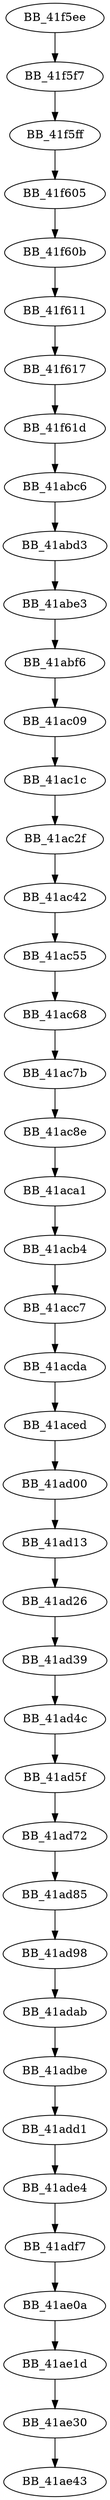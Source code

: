 DiGraph __init_pointers{
BB_41abc6->BB_41abd3
BB_41abd3->BB_41abe3
BB_41abe3->BB_41abf6
BB_41abf6->BB_41ac09
BB_41ac09->BB_41ac1c
BB_41ac1c->BB_41ac2f
BB_41ac2f->BB_41ac42
BB_41ac42->BB_41ac55
BB_41ac55->BB_41ac68
BB_41ac68->BB_41ac7b
BB_41ac7b->BB_41ac8e
BB_41ac8e->BB_41aca1
BB_41aca1->BB_41acb4
BB_41acb4->BB_41acc7
BB_41acc7->BB_41acda
BB_41acda->BB_41aced
BB_41aced->BB_41ad00
BB_41ad00->BB_41ad13
BB_41ad13->BB_41ad26
BB_41ad26->BB_41ad39
BB_41ad39->BB_41ad4c
BB_41ad4c->BB_41ad5f
BB_41ad5f->BB_41ad72
BB_41ad72->BB_41ad85
BB_41ad85->BB_41ad98
BB_41ad98->BB_41adab
BB_41adab->BB_41adbe
BB_41adbe->BB_41add1
BB_41add1->BB_41ade4
BB_41ade4->BB_41adf7
BB_41adf7->BB_41ae0a
BB_41ae0a->BB_41ae1d
BB_41ae1d->BB_41ae30
BB_41ae30->BB_41ae43
BB_41f5ee->BB_41f5f7
BB_41f5f7->BB_41f5ff
BB_41f5ff->BB_41f605
BB_41f605->BB_41f60b
BB_41f60b->BB_41f611
BB_41f611->BB_41f617
BB_41f617->BB_41f61d
BB_41f61d->BB_41abc6
}
